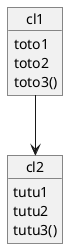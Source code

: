 {
  "sha1": "7ysqzefctt00p2b8iy49ws0ydszrskp",
  "insertion": {
    "when": "2024-05-30T20:48:21.310Z",
    "user": "plantuml@gmail.com"
  }
}
@startuml

object cl1 {
  toto1
  toto2
  toto3()
}

object cl2

cl1 --> cl2

object cl2 {
  tutu1
  tutu2
  tutu3()
}


@enduml
